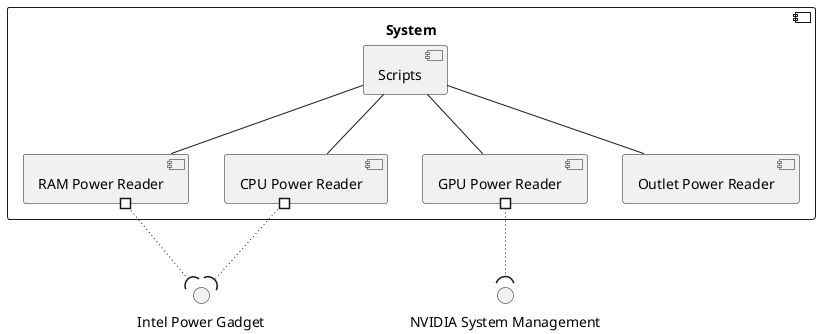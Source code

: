 @startuml
component System{
    component Scripts 
    component "CPU Power Reader" as CPU
    component "GPU Power Reader" as GPU
    component "RAM Power Reader" as RAM
    component "Outlet Power Reader" as OUT
}

interface "Intel Power Gadget" as IPG
interface "NVIDIA System Management" as NSMI

CPU #~~( IPG
RAM #~~( IPG
GPU #~~( NSMI

Scripts -- CPU
Scripts -- GPU
Scripts -- RAM
Scripts -- OUT
@enduml
